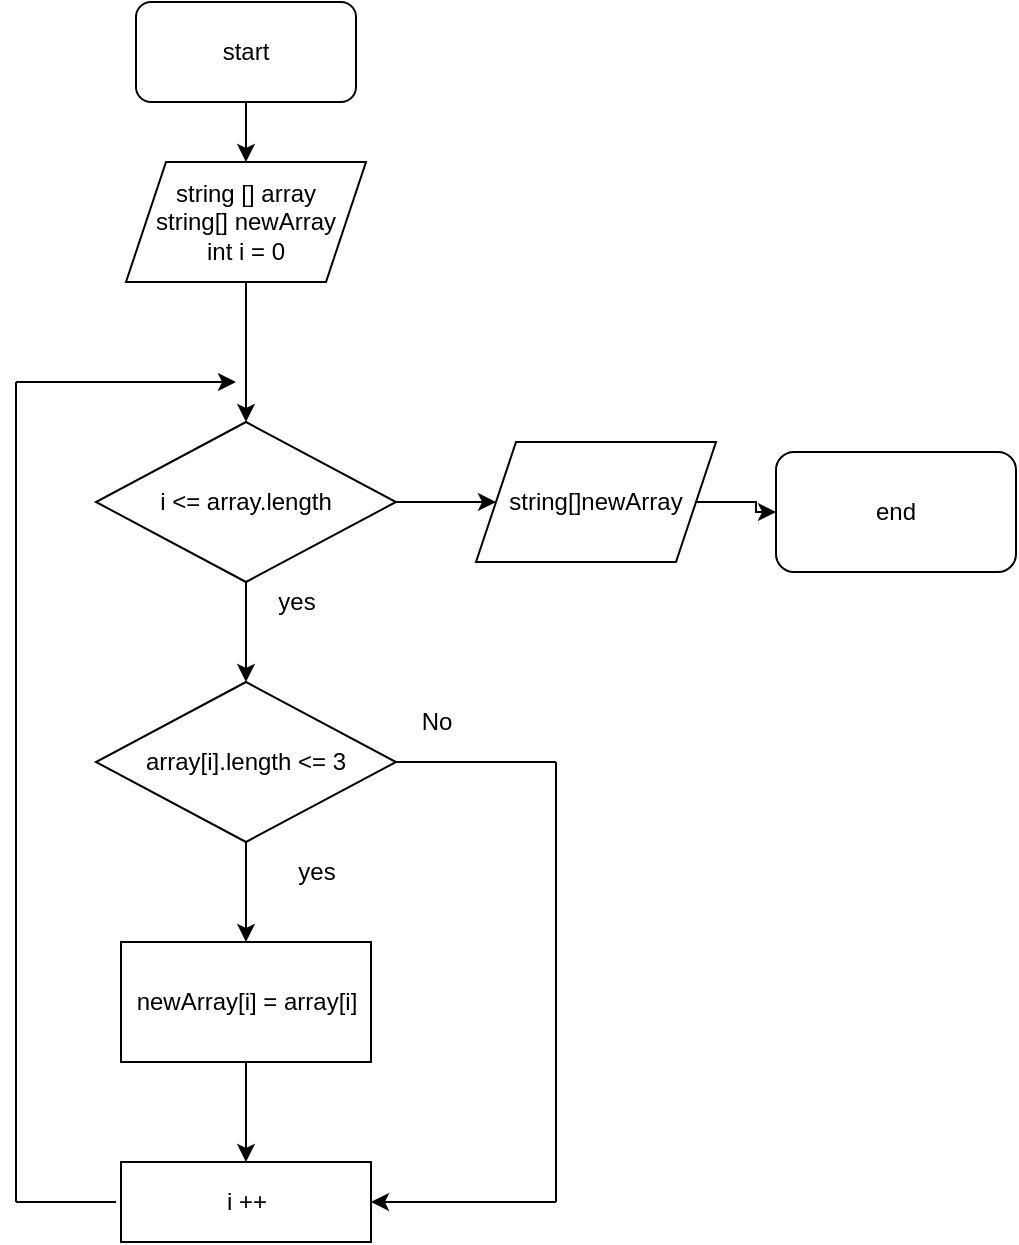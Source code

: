 <mxfile version="21.0.8" type="github"><diagram name="Страница 1" id="aWdxehc5wtpVZruCy1GY"><mxGraphModel dx="1012" dy="598" grid="1" gridSize="10" guides="1" tooltips="1" connect="1" arrows="1" fold="1" page="1" pageScale="1" pageWidth="827" pageHeight="1169" math="0" shadow="0"><root><mxCell id="0"/><mxCell id="1" parent="0"/><mxCell id="ksmPVnHk5uzD984ndrK3-5" value="" style="edgeStyle=orthogonalEdgeStyle;rounded=0;orthogonalLoop=1;jettySize=auto;html=1;" edge="1" parent="1" source="ksmPVnHk5uzD984ndrK3-2"><mxGeometry relative="1" as="geometry"><mxPoint x="395" y="120" as="targetPoint"/></mxGeometry></mxCell><mxCell id="ksmPVnHk5uzD984ndrK3-2" value="start" style="rounded=1;whiteSpace=wrap;html=1;" vertex="1" parent="1"><mxGeometry x="340" y="40" width="110" height="50" as="geometry"/></mxCell><mxCell id="ksmPVnHk5uzD984ndrK3-9" value="" style="edgeStyle=orthogonalEdgeStyle;rounded=0;orthogonalLoop=1;jettySize=auto;html=1;" edge="1" parent="1" source="ksmPVnHk5uzD984ndrK3-7" target="ksmPVnHk5uzD984ndrK3-8"><mxGeometry relative="1" as="geometry"/></mxCell><mxCell id="ksmPVnHk5uzD984ndrK3-7" value="string [] array&lt;br&gt;string[] newArray&lt;br&gt;int i = 0" style="shape=parallelogram;perimeter=parallelogramPerimeter;whiteSpace=wrap;html=1;fixedSize=1;" vertex="1" parent="1"><mxGeometry x="335" y="120" width="120" height="60" as="geometry"/></mxCell><mxCell id="ksmPVnHk5uzD984ndrK3-11" value="" style="edgeStyle=orthogonalEdgeStyle;rounded=0;orthogonalLoop=1;jettySize=auto;html=1;" edge="1" parent="1" source="ksmPVnHk5uzD984ndrK3-8" target="ksmPVnHk5uzD984ndrK3-10"><mxGeometry relative="1" as="geometry"/></mxCell><mxCell id="ksmPVnHk5uzD984ndrK3-34" value="" style="edgeStyle=orthogonalEdgeStyle;rounded=0;orthogonalLoop=1;jettySize=auto;html=1;" edge="1" parent="1" source="ksmPVnHk5uzD984ndrK3-8" target="ksmPVnHk5uzD984ndrK3-33"><mxGeometry relative="1" as="geometry"/></mxCell><mxCell id="ksmPVnHk5uzD984ndrK3-8" value="i &amp;lt;= array.length" style="rhombus;whiteSpace=wrap;html=1;" vertex="1" parent="1"><mxGeometry x="320" y="250" width="150" height="80" as="geometry"/></mxCell><mxCell id="ksmPVnHk5uzD984ndrK3-14" value="" style="edgeStyle=orthogonalEdgeStyle;rounded=0;orthogonalLoop=1;jettySize=auto;html=1;" edge="1" parent="1" source="ksmPVnHk5uzD984ndrK3-10" target="ksmPVnHk5uzD984ndrK3-13"><mxGeometry relative="1" as="geometry"/></mxCell><mxCell id="ksmPVnHk5uzD984ndrK3-10" value="array[i].length &amp;lt;= 3" style="rhombus;whiteSpace=wrap;html=1;" vertex="1" parent="1"><mxGeometry x="320" y="380" width="150" height="80" as="geometry"/></mxCell><mxCell id="ksmPVnHk5uzD984ndrK3-12" value="yes" style="text;html=1;align=center;verticalAlign=middle;resizable=0;points=[];autosize=1;strokeColor=none;fillColor=none;" vertex="1" parent="1"><mxGeometry x="400" y="325" width="40" height="30" as="geometry"/></mxCell><mxCell id="ksmPVnHk5uzD984ndrK3-20" value="" style="edgeStyle=orthogonalEdgeStyle;rounded=0;orthogonalLoop=1;jettySize=auto;html=1;" edge="1" parent="1" source="ksmPVnHk5uzD984ndrK3-13" target="ksmPVnHk5uzD984ndrK3-19"><mxGeometry relative="1" as="geometry"/></mxCell><mxCell id="ksmPVnHk5uzD984ndrK3-13" value="newArray[i] = array[i]" style="whiteSpace=wrap;html=1;" vertex="1" parent="1"><mxGeometry x="332.5" y="510" width="125" height="60" as="geometry"/></mxCell><mxCell id="ksmPVnHk5uzD984ndrK3-15" value="yes" style="text;html=1;align=center;verticalAlign=middle;resizable=0;points=[];autosize=1;strokeColor=none;fillColor=none;" vertex="1" parent="1"><mxGeometry x="410" y="460" width="40" height="30" as="geometry"/></mxCell><mxCell id="ksmPVnHk5uzD984ndrK3-19" value="i ++" style="whiteSpace=wrap;html=1;" vertex="1" parent="1"><mxGeometry x="332.5" y="620" width="125" height="40" as="geometry"/></mxCell><mxCell id="ksmPVnHk5uzD984ndrK3-21" value="" style="endArrow=none;html=1;rounded=0;" edge="1" parent="1"><mxGeometry width="50" height="50" relative="1" as="geometry"><mxPoint x="280" y="640" as="sourcePoint"/><mxPoint x="280" y="230" as="targetPoint"/></mxGeometry></mxCell><mxCell id="ksmPVnHk5uzD984ndrK3-22" value="" style="endArrow=none;html=1;rounded=0;" edge="1" parent="1"><mxGeometry width="50" height="50" relative="1" as="geometry"><mxPoint x="280" y="640" as="sourcePoint"/><mxPoint x="330" y="640" as="targetPoint"/></mxGeometry></mxCell><mxCell id="ksmPVnHk5uzD984ndrK3-23" value="" style="endArrow=classic;html=1;rounded=0;" edge="1" parent="1"><mxGeometry width="50" height="50" relative="1" as="geometry"><mxPoint x="280" y="230" as="sourcePoint"/><mxPoint x="390" y="230" as="targetPoint"/></mxGeometry></mxCell><mxCell id="ksmPVnHk5uzD984ndrK3-28" value="" style="endArrow=none;html=1;rounded=0;" edge="1" parent="1"><mxGeometry width="50" height="50" relative="1" as="geometry"><mxPoint x="550" y="640" as="sourcePoint"/><mxPoint x="550" y="420" as="targetPoint"/></mxGeometry></mxCell><mxCell id="ksmPVnHk5uzD984ndrK3-29" value="" style="endArrow=none;html=1;rounded=0;exitX=1;exitY=0.5;exitDx=0;exitDy=0;" edge="1" parent="1" source="ksmPVnHk5uzD984ndrK3-10"><mxGeometry width="50" height="50" relative="1" as="geometry"><mxPoint x="200" y="480" as="sourcePoint"/><mxPoint x="550" y="420" as="targetPoint"/></mxGeometry></mxCell><mxCell id="ksmPVnHk5uzD984ndrK3-31" value="" style="endArrow=classic;html=1;rounded=0;entryX=1;entryY=0.5;entryDx=0;entryDy=0;" edge="1" parent="1" target="ksmPVnHk5uzD984ndrK3-19"><mxGeometry width="50" height="50" relative="1" as="geometry"><mxPoint x="550" y="640" as="sourcePoint"/><mxPoint x="250" y="430" as="targetPoint"/></mxGeometry></mxCell><mxCell id="ksmPVnHk5uzD984ndrK3-32" value="No" style="text;html=1;align=center;verticalAlign=middle;resizable=0;points=[];autosize=1;strokeColor=none;fillColor=none;" vertex="1" parent="1"><mxGeometry x="470" y="385" width="40" height="30" as="geometry"/></mxCell><mxCell id="ksmPVnHk5uzD984ndrK3-36" value="" style="edgeStyle=orthogonalEdgeStyle;rounded=0;orthogonalLoop=1;jettySize=auto;html=1;" edge="1" parent="1" source="ksmPVnHk5uzD984ndrK3-33" target="ksmPVnHk5uzD984ndrK3-35"><mxGeometry relative="1" as="geometry"/></mxCell><mxCell id="ksmPVnHk5uzD984ndrK3-33" value="string[]newArray" style="shape=parallelogram;perimeter=parallelogramPerimeter;whiteSpace=wrap;html=1;fixedSize=1;" vertex="1" parent="1"><mxGeometry x="510" y="260" width="120" height="60" as="geometry"/></mxCell><mxCell id="ksmPVnHk5uzD984ndrK3-35" value="end" style="rounded=1;whiteSpace=wrap;html=1;" vertex="1" parent="1"><mxGeometry x="660" y="265" width="120" height="60" as="geometry"/></mxCell></root></mxGraphModel></diagram></mxfile>